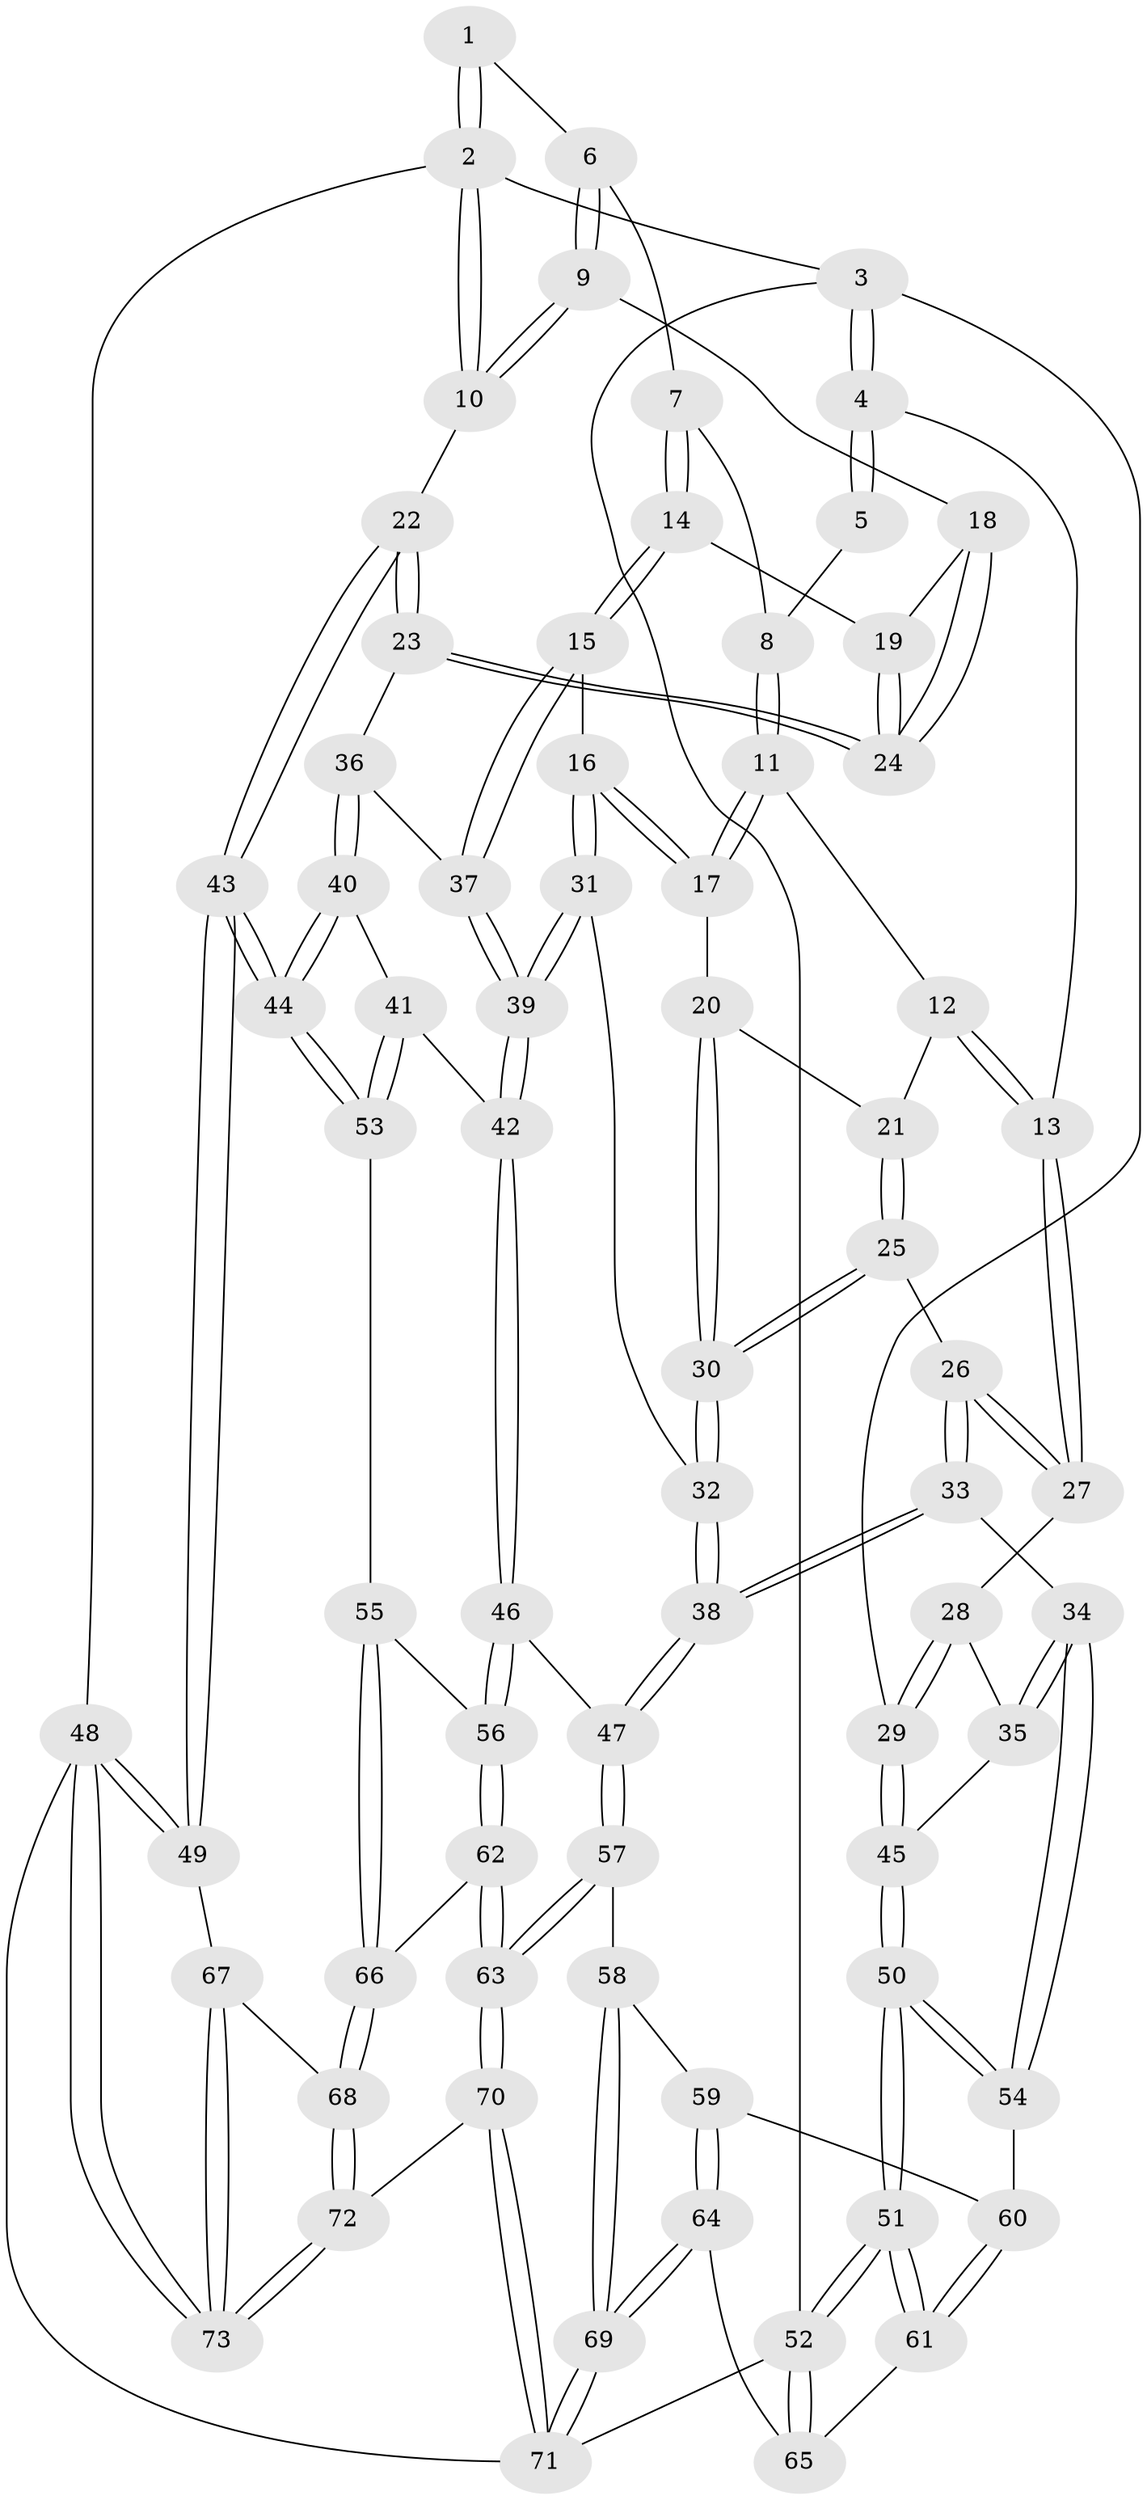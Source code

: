// Generated by graph-tools (version 1.1) at 2025/38/03/09/25 02:38:50]
// undirected, 73 vertices, 179 edges
graph export_dot {
graph [start="1"]
  node [color=gray90,style=filled];
  1 [pos="+0.8508712352875953+0"];
  2 [pos="+1+0"];
  3 [pos="+0+0"];
  4 [pos="+0.20449222445199305+0"];
  5 [pos="+0.6466618357282868+0"];
  6 [pos="+0.8517507735693818+0.1225234880922401"];
  7 [pos="+0.7747645497107049+0.1386246691455904"];
  8 [pos="+0.7365802468848014+0.12548178935566015"];
  9 [pos="+0.940110095671729+0.14029708144093567"];
  10 [pos="+1+0.025882076194164712"];
  11 [pos="+0.6901671605478545+0.15772550414107972"];
  12 [pos="+0.5474021788306743+0.1505134071578351"];
  13 [pos="+0.22622008413041153+0"];
  14 [pos="+0.8062794815490278+0.2977459888235298"];
  15 [pos="+0.7525217738090524+0.36192022581263716"];
  16 [pos="+0.7506147924160369+0.3616654268368573"];
  17 [pos="+0.6663433186502328+0.2830384382439557"];
  18 [pos="+0.9281425504058203+0.1715496340066758"];
  19 [pos="+0.835701933286292+0.29433314377124165"];
  20 [pos="+0.625780357031856+0.2897086492825119"];
  21 [pos="+0.5605700887236347+0.23619808694705005"];
  22 [pos="+1+0.30986389686749466"];
  23 [pos="+0.9838147791671246+0.37349076407702336"];
  24 [pos="+0.9204364315659213+0.3201360359037897"];
  25 [pos="+0.4809994553039009+0.3226456389018961"];
  26 [pos="+0.3303541977092669+0.24489764555513513"];
  27 [pos="+0.22945739374016855+0"];
  28 [pos="+0.13423066240914655+0.21905899378996468"];
  29 [pos="+0+0.431714830551798"];
  30 [pos="+0.5366456734230314+0.3966695974618785"];
  31 [pos="+0.5896403260076789+0.4622750335137135"];
  32 [pos="+0.5491647886108725+0.4709582378139818"];
  33 [pos="+0.2914638774643499+0.4783167715939956"];
  34 [pos="+0.19168008572366355+0.5330468624456104"];
  35 [pos="+0.07919094378485583+0.45002640139256916"];
  36 [pos="+0.9233768008527241+0.43256107173398156"];
  37 [pos="+0.7876820478650995+0.4137632468566684"];
  38 [pos="+0.5004290632792283+0.5503734001562541"];
  39 [pos="+0.7694133602827524+0.5369164437927575"];
  40 [pos="+0.9229404766754479+0.5046234693833509"];
  41 [pos="+0.7951707150431515+0.5769650100818886"];
  42 [pos="+0.7816999556030023+0.5777304328626415"];
  43 [pos="+1+0.7584838945309746"];
  44 [pos="+1+0.7044560414548466"];
  45 [pos="+0+0.44135621182244483"];
  46 [pos="+0.7424431427446402+0.6392393741909146"];
  47 [pos="+0.5170313160491247+0.6102691304337926"];
  48 [pos="+1+1"];
  49 [pos="+1+0.7699916034791832"];
  50 [pos="+0+0.6685777616906194"];
  51 [pos="+0+0.7563186335935755"];
  52 [pos="+0+1"];
  53 [pos="+1+0.7035199886205437"];
  54 [pos="+0.18397889407761536+0.5864224437746465"];
  55 [pos="+0.9660910476544152+0.7226131564101964"];
  56 [pos="+0.7535712959172052+0.6780923984638743"];
  57 [pos="+0.4953455264117998+0.6894863652482643"];
  58 [pos="+0.3784050062134027+0.7784832055429428"];
  59 [pos="+0.2293226831873691+0.6714549147453536"];
  60 [pos="+0.1856835177231622+0.6124513850348334"];
  61 [pos="+0.03472496745290066+0.7774229299387768"];
  62 [pos="+0.7382175391768605+0.8134435877983511"];
  63 [pos="+0.6580586240159849+0.8663433403624616"];
  64 [pos="+0.15320944681472423+0.9116255843996158"];
  65 [pos="+0.1499300070373948+0.9094999784364708"];
  66 [pos="+0.7900129587618299+0.8268120061915283"];
  67 [pos="+0.8985275251191261+0.910618722095546"];
  68 [pos="+0.8749852687436553+0.9062811020105715"];
  69 [pos="+0.3156304690979646+1"];
  70 [pos="+0.5753999647570038+1"];
  71 [pos="+0.3392082895350998+1"];
  72 [pos="+0.6311800854090518+1"];
  73 [pos="+0.9460158057850799+1"];
  1 -- 2;
  1 -- 2;
  1 -- 6;
  2 -- 3;
  2 -- 10;
  2 -- 10;
  2 -- 48;
  3 -- 4;
  3 -- 4;
  3 -- 29;
  3 -- 52;
  4 -- 5;
  4 -- 5;
  4 -- 13;
  5 -- 8;
  6 -- 7;
  6 -- 9;
  6 -- 9;
  7 -- 8;
  7 -- 14;
  7 -- 14;
  8 -- 11;
  8 -- 11;
  9 -- 10;
  9 -- 10;
  9 -- 18;
  10 -- 22;
  11 -- 12;
  11 -- 17;
  11 -- 17;
  12 -- 13;
  12 -- 13;
  12 -- 21;
  13 -- 27;
  13 -- 27;
  14 -- 15;
  14 -- 15;
  14 -- 19;
  15 -- 16;
  15 -- 37;
  15 -- 37;
  16 -- 17;
  16 -- 17;
  16 -- 31;
  16 -- 31;
  17 -- 20;
  18 -- 19;
  18 -- 24;
  18 -- 24;
  19 -- 24;
  19 -- 24;
  20 -- 21;
  20 -- 30;
  20 -- 30;
  21 -- 25;
  21 -- 25;
  22 -- 23;
  22 -- 23;
  22 -- 43;
  22 -- 43;
  23 -- 24;
  23 -- 24;
  23 -- 36;
  25 -- 26;
  25 -- 30;
  25 -- 30;
  26 -- 27;
  26 -- 27;
  26 -- 33;
  26 -- 33;
  27 -- 28;
  28 -- 29;
  28 -- 29;
  28 -- 35;
  29 -- 45;
  29 -- 45;
  30 -- 32;
  30 -- 32;
  31 -- 32;
  31 -- 39;
  31 -- 39;
  32 -- 38;
  32 -- 38;
  33 -- 34;
  33 -- 38;
  33 -- 38;
  34 -- 35;
  34 -- 35;
  34 -- 54;
  34 -- 54;
  35 -- 45;
  36 -- 37;
  36 -- 40;
  36 -- 40;
  37 -- 39;
  37 -- 39;
  38 -- 47;
  38 -- 47;
  39 -- 42;
  39 -- 42;
  40 -- 41;
  40 -- 44;
  40 -- 44;
  41 -- 42;
  41 -- 53;
  41 -- 53;
  42 -- 46;
  42 -- 46;
  43 -- 44;
  43 -- 44;
  43 -- 49;
  43 -- 49;
  44 -- 53;
  44 -- 53;
  45 -- 50;
  45 -- 50;
  46 -- 47;
  46 -- 56;
  46 -- 56;
  47 -- 57;
  47 -- 57;
  48 -- 49;
  48 -- 49;
  48 -- 73;
  48 -- 73;
  48 -- 71;
  49 -- 67;
  50 -- 51;
  50 -- 51;
  50 -- 54;
  50 -- 54;
  51 -- 52;
  51 -- 52;
  51 -- 61;
  51 -- 61;
  52 -- 65;
  52 -- 65;
  52 -- 71;
  53 -- 55;
  54 -- 60;
  55 -- 56;
  55 -- 66;
  55 -- 66;
  56 -- 62;
  56 -- 62;
  57 -- 58;
  57 -- 63;
  57 -- 63;
  58 -- 59;
  58 -- 69;
  58 -- 69;
  59 -- 60;
  59 -- 64;
  59 -- 64;
  60 -- 61;
  60 -- 61;
  61 -- 65;
  62 -- 63;
  62 -- 63;
  62 -- 66;
  63 -- 70;
  63 -- 70;
  64 -- 65;
  64 -- 69;
  64 -- 69;
  66 -- 68;
  66 -- 68;
  67 -- 68;
  67 -- 73;
  67 -- 73;
  68 -- 72;
  68 -- 72;
  69 -- 71;
  69 -- 71;
  70 -- 71;
  70 -- 71;
  70 -- 72;
  72 -- 73;
  72 -- 73;
}
